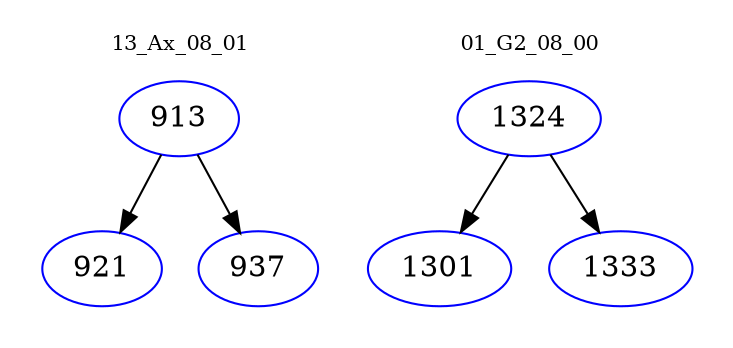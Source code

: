 digraph{
subgraph cluster_0 {
color = white
label = "13_Ax_08_01";
fontsize=10;
T0_913 [label="913", color="blue"]
T0_913 -> T0_921 [color="black"]
T0_921 [label="921", color="blue"]
T0_913 -> T0_937 [color="black"]
T0_937 [label="937", color="blue"]
}
subgraph cluster_1 {
color = white
label = "01_G2_08_00";
fontsize=10;
T1_1324 [label="1324", color="blue"]
T1_1324 -> T1_1301 [color="black"]
T1_1301 [label="1301", color="blue"]
T1_1324 -> T1_1333 [color="black"]
T1_1333 [label="1333", color="blue"]
}
}
